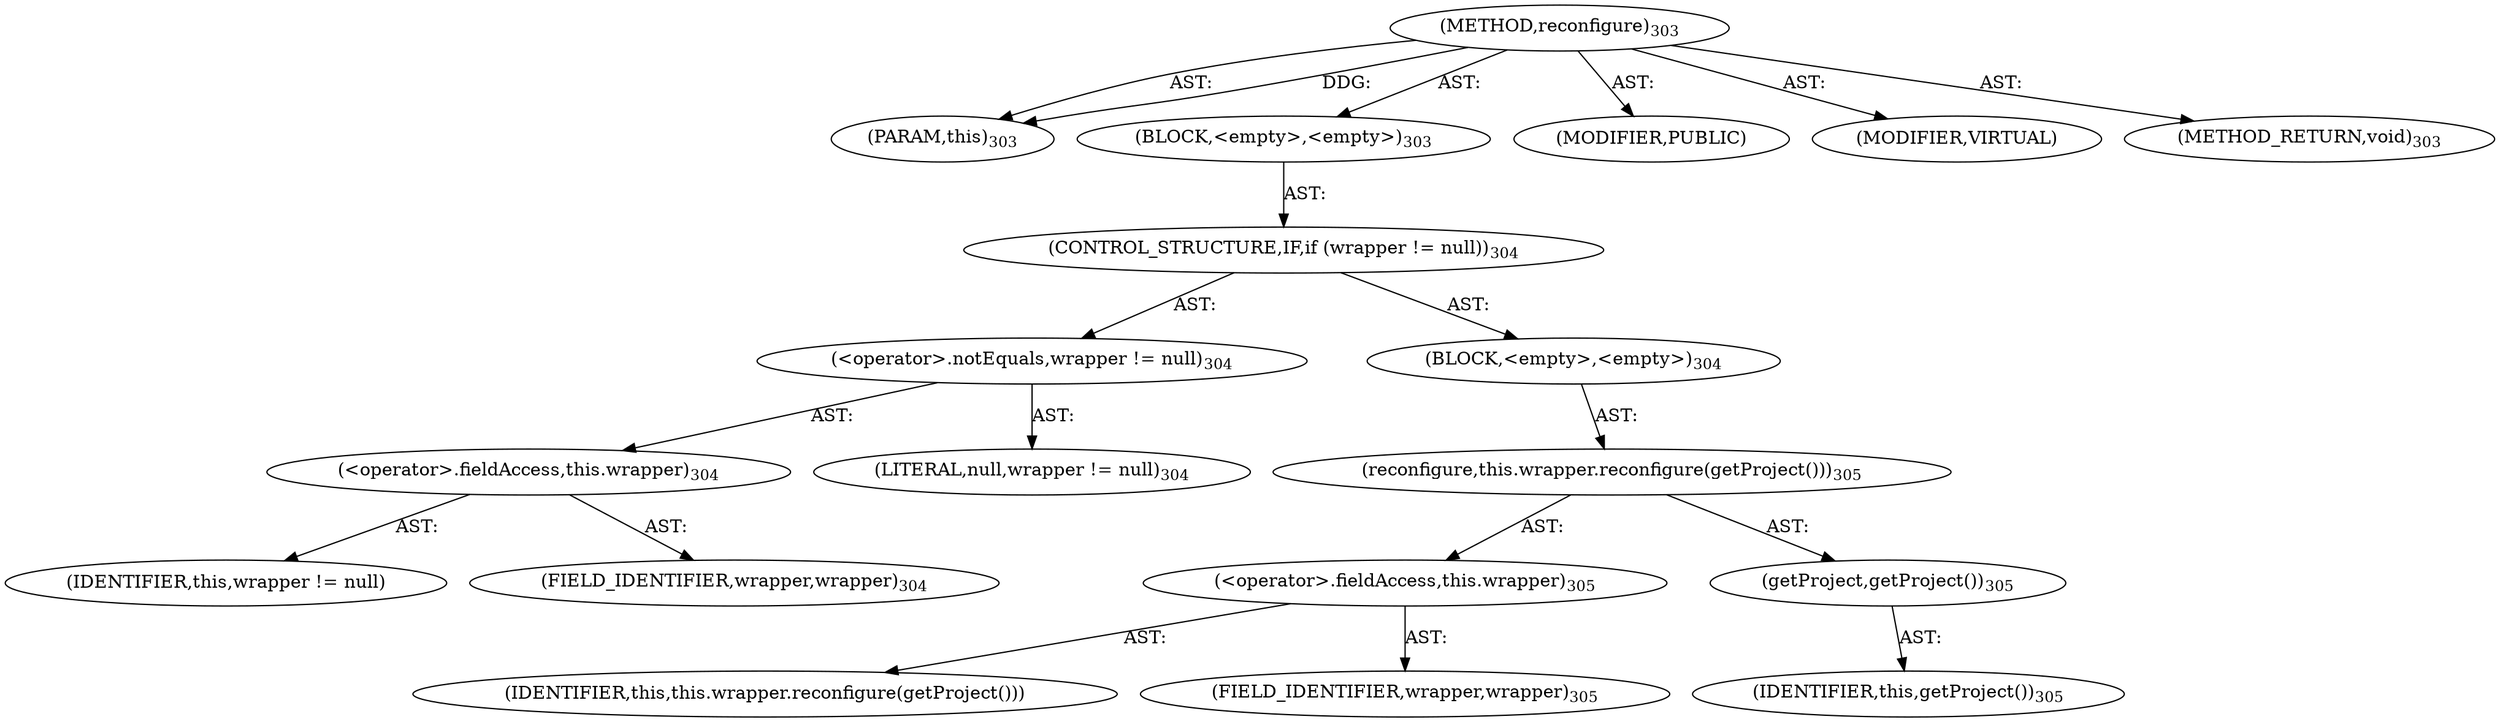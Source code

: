 digraph "reconfigure" {  
"111669149711" [label = <(METHOD,reconfigure)<SUB>303</SUB>> ]
"115964116999" [label = <(PARAM,this)<SUB>303</SUB>> ]
"25769803795" [label = <(BLOCK,&lt;empty&gt;,&lt;empty&gt;)<SUB>303</SUB>> ]
"47244640260" [label = <(CONTROL_STRUCTURE,IF,if (wrapper != null))<SUB>304</SUB>> ]
"30064771108" [label = <(&lt;operator&gt;.notEquals,wrapper != null)<SUB>304</SUB>> ]
"30064771109" [label = <(&lt;operator&gt;.fieldAccess,this.wrapper)<SUB>304</SUB>> ]
"68719476789" [label = <(IDENTIFIER,this,wrapper != null)> ]
"55834574867" [label = <(FIELD_IDENTIFIER,wrapper,wrapper)<SUB>304</SUB>> ]
"90194313218" [label = <(LITERAL,null,wrapper != null)<SUB>304</SUB>> ]
"25769803796" [label = <(BLOCK,&lt;empty&gt;,&lt;empty&gt;)<SUB>304</SUB>> ]
"30064771110" [label = <(reconfigure,this.wrapper.reconfigure(getProject()))<SUB>305</SUB>> ]
"30064771111" [label = <(&lt;operator&gt;.fieldAccess,this.wrapper)<SUB>305</SUB>> ]
"68719476790" [label = <(IDENTIFIER,this,this.wrapper.reconfigure(getProject()))> ]
"55834574868" [label = <(FIELD_IDENTIFIER,wrapper,wrapper)<SUB>305</SUB>> ]
"30064771112" [label = <(getProject,getProject())<SUB>305</SUB>> ]
"68719476745" [label = <(IDENTIFIER,this,getProject())<SUB>305</SUB>> ]
"133143986213" [label = <(MODIFIER,PUBLIC)> ]
"133143986214" [label = <(MODIFIER,VIRTUAL)> ]
"128849018895" [label = <(METHOD_RETURN,void)<SUB>303</SUB>> ]
  "111669149711" -> "115964116999"  [ label = "AST: "] 
  "111669149711" -> "25769803795"  [ label = "AST: "] 
  "111669149711" -> "133143986213"  [ label = "AST: "] 
  "111669149711" -> "133143986214"  [ label = "AST: "] 
  "111669149711" -> "128849018895"  [ label = "AST: "] 
  "25769803795" -> "47244640260"  [ label = "AST: "] 
  "47244640260" -> "30064771108"  [ label = "AST: "] 
  "47244640260" -> "25769803796"  [ label = "AST: "] 
  "30064771108" -> "30064771109"  [ label = "AST: "] 
  "30064771108" -> "90194313218"  [ label = "AST: "] 
  "30064771109" -> "68719476789"  [ label = "AST: "] 
  "30064771109" -> "55834574867"  [ label = "AST: "] 
  "25769803796" -> "30064771110"  [ label = "AST: "] 
  "30064771110" -> "30064771111"  [ label = "AST: "] 
  "30064771110" -> "30064771112"  [ label = "AST: "] 
  "30064771111" -> "68719476790"  [ label = "AST: "] 
  "30064771111" -> "55834574868"  [ label = "AST: "] 
  "30064771112" -> "68719476745"  [ label = "AST: "] 
  "111669149711" -> "115964116999"  [ label = "DDG: "] 
}
